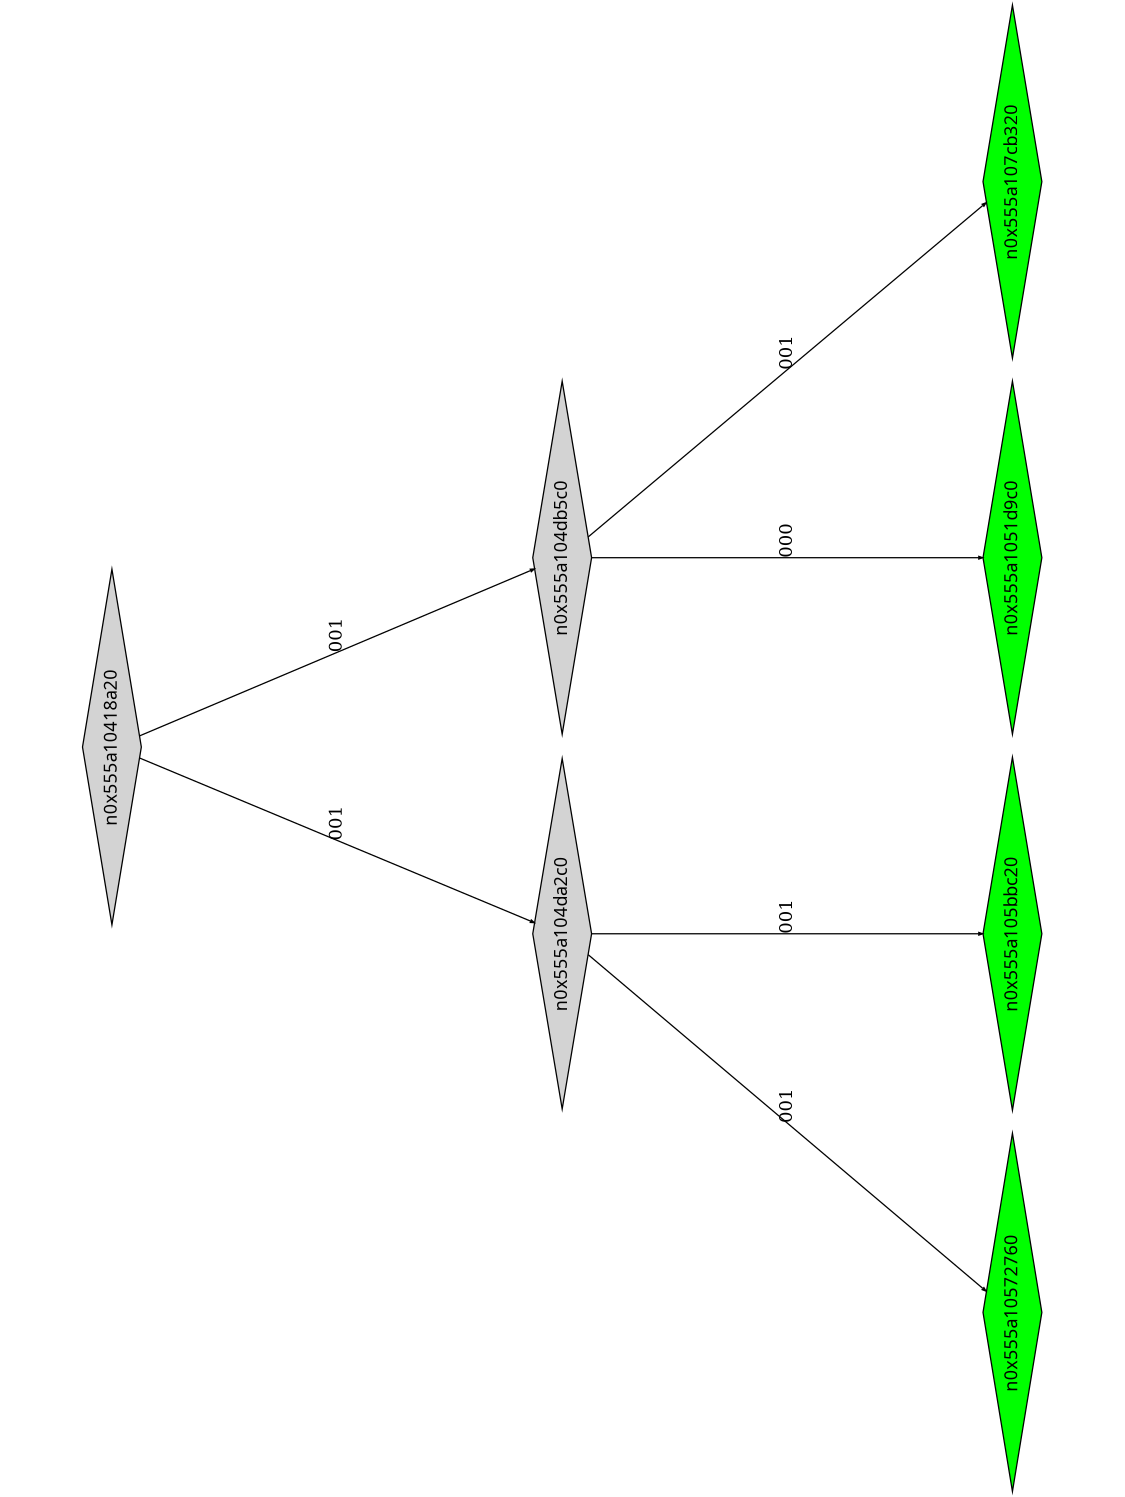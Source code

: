 digraph G {
	size="10,7.5";
	ratio=fill;
	rotate=90;
	center = "true";
	node [style="filled",width=.1,height=.1,fontname="Terminus"]
	edge [arrowsize=.3]
	n0x555a10418a20 [shape=diamond];
	n0x555a10418a20 -> n0x555a104da2c0 [label=001];
	n0x555a10418a20 -> n0x555a104db5c0 [label=001];
	n0x555a104db5c0 [shape=diamond];
	n0x555a104db5c0 -> n0x555a1051d9c0 [label=000];
	n0x555a104db5c0 -> n0x555a107cb320 [label=001];
	n0x555a107cb320 [shape=diamond,fillcolor=green];
	n0x555a1051d9c0 [shape=diamond,fillcolor=green];
	n0x555a104da2c0 [shape=diamond];
	n0x555a104da2c0 -> n0x555a10572760 [label=001];
	n0x555a104da2c0 -> n0x555a105bbc20 [label=001];
	n0x555a105bbc20 [shape=diamond,fillcolor=green];
	n0x555a10572760 [shape=diamond,fillcolor=green];
}
